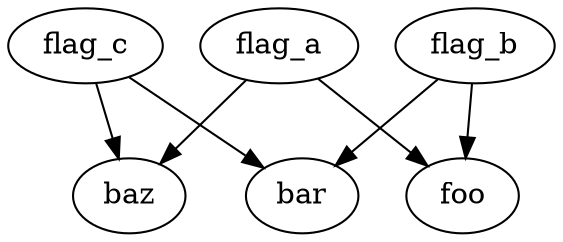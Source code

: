 digraph FeatureFlagDeps {
  "flag_a" -> "baz";
  "flag_a" -> "foo";
  "flag_b" -> "bar";
  "flag_b" -> "foo";
  "flag_c" -> "baz";
  "flag_c" -> "bar";
}
